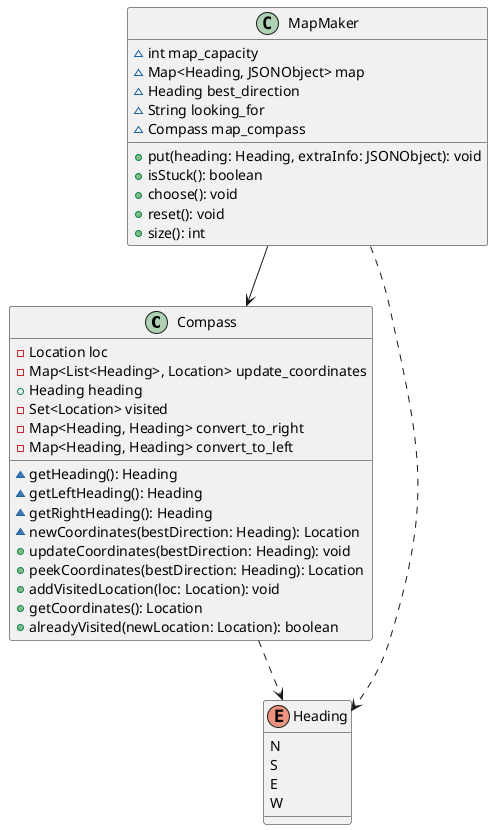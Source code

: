 @startuml MapUML

class Compass {
    -Location loc
    -Map<List<Heading>, Location> update_coordinates
    +Heading heading
    -Set<Location> visited
    -Map<Heading, Heading> convert_to_right
    -Map<Heading, Heading> convert_to_left
    ~getHeading(): Heading
    ~getLeftHeading(): Heading
    ~getRightHeading(): Heading
    ~newCoordinates(bestDirection: Heading): Location
    +updateCoordinates(bestDirection: Heading): void
    +peekCoordinates(bestDirection: Heading): Location
    +addVisitedLocation(loc: Location): void
    +getCoordinates(): Location
    +alreadyVisited(newLocation: Location): boolean



}
class MapMaker {
    ~int map_capacity
    ~Map<Heading, JSONObject> map
    ~Heading best_direction
    ~String looking_for
    ~Compass map_compass
    +put(heading: Heading, extraInfo: JSONObject): void
    +isStuck(): boolean
    +choose(): void
    +reset(): void
    +size(): int
}

enum Heading {
    N
    S
    E
    W
}

Compass ..> Heading
MapMaker --> Compass
MapMaker ..> Heading

@enduml